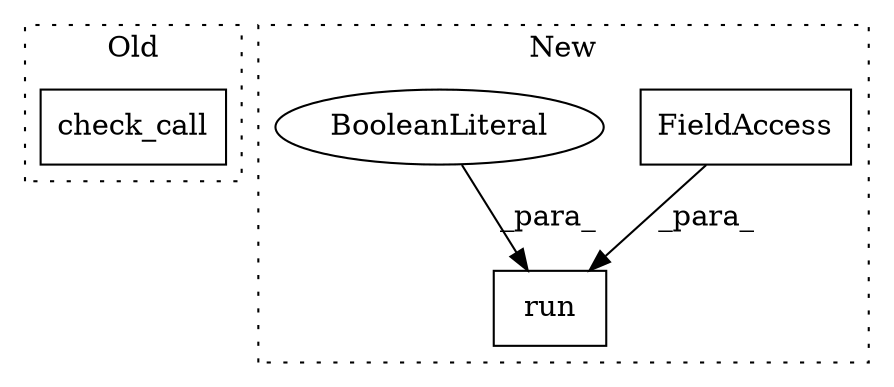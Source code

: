 digraph G {
subgraph cluster0 {
1 [label="check_call" a="32" s="178,262" l="11,1" shape="box"];
label = "Old";
style="dotted";
}
subgraph cluster1 {
2 [label="run" a="32" s="402,523" l="4,1" shape="box"];
3 [label="FieldAccess" a="22" s="490" l="15" shape="box"];
4 [label="BooleanLiteral" a="9" s="485" l="4" shape="ellipse"];
label = "New";
style="dotted";
}
3 -> 2 [label="_para_"];
4 -> 2 [label="_para_"];
}